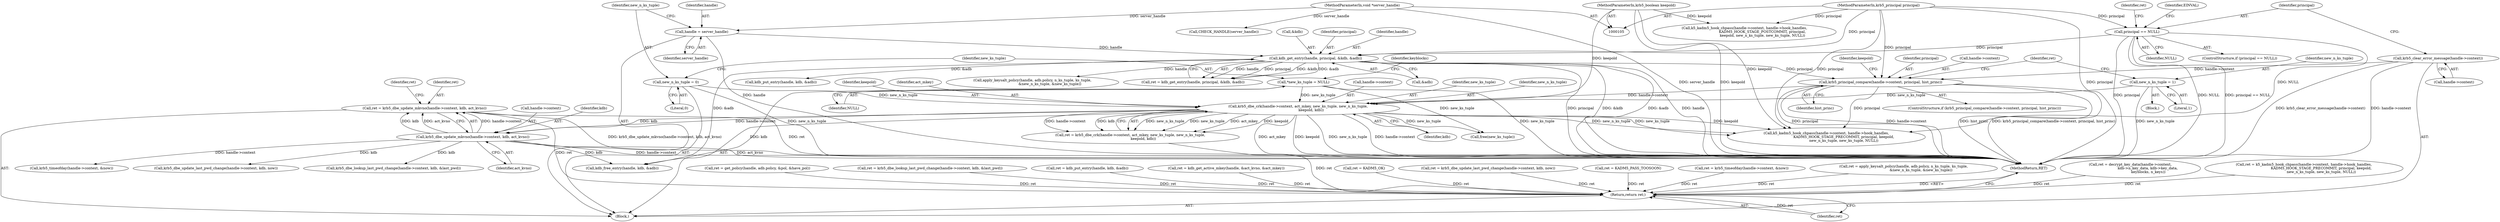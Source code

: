 digraph "0_krb5_af0ed4df4dfae762ab5fb605f5a0c8f59cb4f6ca@API" {
"1000224" [label="(Call,ret = krb5_dbe_update_mkvno(handle->context, kdb, act_kvno))"];
"1000226" [label="(Call,krb5_dbe_update_mkvno(handle->context, kdb, act_kvno))"];
"1000212" [label="(Call,krb5_dbe_crk(handle->context, act_mkey, new_ks_tuple, new_n_ks_tuple,\n                       keepold, kdb))"];
"1000185" [label="(Call,krb5_principal_compare(handle->context, principal, hist_princ))"];
"1000146" [label="(Call,krb5_clear_error_message(handle->context))"];
"1000159" [label="(Call,kdb_get_entry(handle, principal, &kdb, &adb))"];
"1000125" [label="(Call,handle = server_handle)"];
"1000106" [label="(MethodParameterIn,void *server_handle)"];
"1000151" [label="(Call,principal == NULL)"];
"1000107" [label="(MethodParameterIn,krb5_principal principal)"];
"1000135" [label="(Call,*new_ks_tuple = NULL)"];
"1000131" [label="(Call,new_n_ks_tuple = 0)"];
"1000196" [label="(Call,new_n_ks_tuple = 1)"];
"1000108" [label="(MethodParameterIn,krb5_boolean keepold)"];
"1000437" [label="(Return,return ret;)"];
"1000158" [label="(Identifier,ret)"];
"1000198" [label="(Literal,1)"];
"1000210" [label="(Call,ret = krb5_dbe_crk(handle->context, act_mkey, new_ks_tuple, new_n_ks_tuple,\n                       keepold, kdb))"];
"1000185" [label="(Call,krb5_principal_compare(handle->context, principal, hist_princ))"];
"1000113" [label="(Block,)"];
"1000424" [label="(Call,kdb_free_entry(handle, kdb, &adb))"];
"1000397" [label="(Call,kdb_put_entry(handle, kdb, &adb))"];
"1000199" [label="(Call,ret = kdb_get_active_mkey(handle, &act_kvno, &act_mkey))"];
"1000418" [label="(Call,ret = KADM5_OK)"];
"1000227" [label="(Call,handle->context)"];
"1000212" [label="(Call,krb5_dbe_crk(handle->context, act_mkey, new_ks_tuple, new_n_ks_tuple,\n                       keepold, kdb))"];
"1000106" [label="(MethodParameterIn,void *server_handle)"];
"1000126" [label="(Identifier,handle)"];
"1000190" [label="(Identifier,hist_princ)"];
"1000277" [label="(Call,krb5_dbe_lookup_last_pwd_change(handle->context, kdb, &last_pwd))"];
"1000422" [label="(Call,free(new_ks_tuple))"];
"1000333" [label="(Call,ret = krb5_dbe_update_last_pwd_change(handle->context, kdb, now))"];
"1000200" [label="(Identifier,ret)"];
"1000146" [label="(Call,krb5_clear_error_message(handle->context))"];
"1000193" [label="(Identifier,keepold)"];
"1000108" [label="(MethodParameterIn,krb5_boolean keepold)"];
"1000150" [label="(ControlStructure,if (principal == NULL))"];
"1000197" [label="(Identifier,new_n_ks_tuple)"];
"1000437" [label="(Return,return ret;)"];
"1000184" [label="(ControlStructure,if (krb5_principal_compare(handle->context, principal, hist_princ)))"];
"1000147" [label="(Call,handle->context)"];
"1000303" [label="(Call,ret = KADM5_PASS_TOOSOON)"];
"1000219" [label="(Identifier,keepold)"];
"1000144" [label="(Call,CHECK_HANDLE(server_handle))"];
"1000226" [label="(Call,krb5_dbe_update_mkvno(handle->context, kdb, act_kvno))"];
"1000240" [label="(Call,ret = krb5_timeofday(handle->context, &now))"];
"1000155" [label="(Identifier,EINVAL)"];
"1000216" [label="(Identifier,act_mkey)"];
"1000162" [label="(Call,&kdb)"];
"1000191" [label="(Block,)"];
"1000231" [label="(Identifier,act_kvno)"];
"1000378" [label="(Call,k5_kadm5_hook_chpass(handle->context, handle->hook_handles,\n                               KADM5_HOOK_STAGE_PRECOMMIT, principal, keepold,\n                               new_n_ks_tuple, new_ks_tuple, NULL))"];
"1000151" [label="(Call,principal == NULL)"];
"1000213" [label="(Call,handle->context)"];
"1000438" [label="(Identifier,ret)"];
"1000242" [label="(Call,krb5_timeofday(handle->context, &now))"];
"1000233" [label="(Identifier,ret)"];
"1000135" [label="(Call,*new_ks_tuple = NULL)"];
"1000405" [label="(Call,k5_kadm5_hook_chpass(handle->context, handle->hook_handles,\n                                KADM5_HOOK_STAGE_POSTCOMMIT, principal,\n                                keepold, new_n_ks_tuple, new_ks_tuple, NULL))"];
"1000137" [label="(Identifier,NULL)"];
"1000168" [label="(Call,ret = apply_keysalt_policy(handle, adb.policy, n_ks_tuple, ks_tuple,\n                               &new_n_ks_tuple, &new_ks_tuple))"];
"1000125" [label="(Call,handle = server_handle)"];
"1000230" [label="(Identifier,kdb)"];
"1000107" [label="(MethodParameterIn,krb5_principal principal)"];
"1000189" [label="(Identifier,principal)"];
"1000152" [label="(Identifier,principal)"];
"1000133" [label="(Literal,0)"];
"1000153" [label="(Identifier,NULL)"];
"1000159" [label="(Call,kdb_get_entry(handle, principal, &kdb, &adb))"];
"1000335" [label="(Call,krb5_dbe_update_last_pwd_change(handle->context, kdb, now))"];
"1000224" [label="(Call,ret = krb5_dbe_update_mkvno(handle->context, kdb, act_kvno))"];
"1000161" [label="(Identifier,principal)"];
"1000170" [label="(Call,apply_keysalt_policy(handle, adb.policy, n_ks_tuple, ks_tuple,\n                               &new_n_ks_tuple, &new_ks_tuple))"];
"1000186" [label="(Call,handle->context)"];
"1000217" [label="(Identifier,new_ks_tuple)"];
"1000136" [label="(Identifier,new_ks_tuple)"];
"1000157" [label="(Call,ret = kdb_get_entry(handle, principal, &kdb, &adb))"];
"1000164" [label="(Call,&adb)"];
"1000139" [label="(Identifier,keyblocks)"];
"1000352" [label="(Call,ret = decrypt_key_data(handle->context,\n                               kdb->n_key_data, kdb->key_data,\n                                keyblocks, n_keys))"];
"1000376" [label="(Call,ret = k5_kadm5_hook_chpass(handle->context, handle->hook_handles,\n                               KADM5_HOOK_STAGE_PRECOMMIT, principal, keepold,\n                               new_n_ks_tuple, new_ks_tuple, NULL))"];
"1000258" [label="(Call,ret = get_policy(handle, adb.policy, &pol, &have_pol))"];
"1000220" [label="(Identifier,kdb)"];
"1000439" [label="(MethodReturn,RET)"];
"1000127" [label="(Identifier,server_handle)"];
"1000275" [label="(Call,ret = krb5_dbe_lookup_last_pwd_change(handle->context, kdb, &last_pwd))"];
"1000196" [label="(Call,new_n_ks_tuple = 1)"];
"1000132" [label="(Identifier,new_n_ks_tuple)"];
"1000131" [label="(Call,new_n_ks_tuple = 0)"];
"1000160" [label="(Identifier,handle)"];
"1000225" [label="(Identifier,ret)"];
"1000395" [label="(Call,ret = kdb_put_entry(handle, kdb, &adb))"];
"1000218" [label="(Identifier,new_n_ks_tuple)"];
"1000224" -> "1000113"  [label="AST: "];
"1000224" -> "1000226"  [label="CFG: "];
"1000225" -> "1000224"  [label="AST: "];
"1000226" -> "1000224"  [label="AST: "];
"1000233" -> "1000224"  [label="CFG: "];
"1000224" -> "1000439"  [label="DDG: ret"];
"1000224" -> "1000439"  [label="DDG: krb5_dbe_update_mkvno(handle->context, kdb, act_kvno)"];
"1000226" -> "1000224"  [label="DDG: handle->context"];
"1000226" -> "1000224"  [label="DDG: kdb"];
"1000226" -> "1000224"  [label="DDG: act_kvno"];
"1000224" -> "1000437"  [label="DDG: ret"];
"1000226" -> "1000231"  [label="CFG: "];
"1000227" -> "1000226"  [label="AST: "];
"1000230" -> "1000226"  [label="AST: "];
"1000231" -> "1000226"  [label="AST: "];
"1000226" -> "1000439"  [label="DDG: handle->context"];
"1000226" -> "1000439"  [label="DDG: act_kvno"];
"1000212" -> "1000226"  [label="DDG: handle->context"];
"1000212" -> "1000226"  [label="DDG: kdb"];
"1000226" -> "1000242"  [label="DDG: handle->context"];
"1000226" -> "1000277"  [label="DDG: kdb"];
"1000226" -> "1000335"  [label="DDG: kdb"];
"1000226" -> "1000424"  [label="DDG: kdb"];
"1000212" -> "1000210"  [label="AST: "];
"1000212" -> "1000220"  [label="CFG: "];
"1000213" -> "1000212"  [label="AST: "];
"1000216" -> "1000212"  [label="AST: "];
"1000217" -> "1000212"  [label="AST: "];
"1000218" -> "1000212"  [label="AST: "];
"1000219" -> "1000212"  [label="AST: "];
"1000220" -> "1000212"  [label="AST: "];
"1000210" -> "1000212"  [label="CFG: "];
"1000212" -> "1000439"  [label="DDG: act_mkey"];
"1000212" -> "1000439"  [label="DDG: keepold"];
"1000212" -> "1000439"  [label="DDG: new_n_ks_tuple"];
"1000212" -> "1000439"  [label="DDG: handle->context"];
"1000212" -> "1000210"  [label="DDG: new_n_ks_tuple"];
"1000212" -> "1000210"  [label="DDG: new_ks_tuple"];
"1000212" -> "1000210"  [label="DDG: act_mkey"];
"1000212" -> "1000210"  [label="DDG: keepold"];
"1000212" -> "1000210"  [label="DDG: handle->context"];
"1000212" -> "1000210"  [label="DDG: kdb"];
"1000185" -> "1000212"  [label="DDG: handle->context"];
"1000135" -> "1000212"  [label="DDG: new_ks_tuple"];
"1000131" -> "1000212"  [label="DDG: new_n_ks_tuple"];
"1000196" -> "1000212"  [label="DDG: new_n_ks_tuple"];
"1000108" -> "1000212"  [label="DDG: keepold"];
"1000212" -> "1000378"  [label="DDG: keepold"];
"1000212" -> "1000378"  [label="DDG: new_n_ks_tuple"];
"1000212" -> "1000378"  [label="DDG: new_ks_tuple"];
"1000212" -> "1000422"  [label="DDG: new_ks_tuple"];
"1000212" -> "1000424"  [label="DDG: kdb"];
"1000185" -> "1000184"  [label="AST: "];
"1000185" -> "1000190"  [label="CFG: "];
"1000186" -> "1000185"  [label="AST: "];
"1000189" -> "1000185"  [label="AST: "];
"1000190" -> "1000185"  [label="AST: "];
"1000193" -> "1000185"  [label="CFG: "];
"1000200" -> "1000185"  [label="CFG: "];
"1000185" -> "1000439"  [label="DDG: handle->context"];
"1000185" -> "1000439"  [label="DDG: krb5_principal_compare(handle->context, principal, hist_princ)"];
"1000185" -> "1000439"  [label="DDG: hist_princ"];
"1000185" -> "1000439"  [label="DDG: principal"];
"1000146" -> "1000185"  [label="DDG: handle->context"];
"1000159" -> "1000185"  [label="DDG: principal"];
"1000107" -> "1000185"  [label="DDG: principal"];
"1000185" -> "1000378"  [label="DDG: principal"];
"1000146" -> "1000113"  [label="AST: "];
"1000146" -> "1000147"  [label="CFG: "];
"1000147" -> "1000146"  [label="AST: "];
"1000152" -> "1000146"  [label="CFG: "];
"1000146" -> "1000439"  [label="DDG: krb5_clear_error_message(handle->context)"];
"1000146" -> "1000439"  [label="DDG: handle->context"];
"1000159" -> "1000157"  [label="AST: "];
"1000159" -> "1000164"  [label="CFG: "];
"1000160" -> "1000159"  [label="AST: "];
"1000161" -> "1000159"  [label="AST: "];
"1000162" -> "1000159"  [label="AST: "];
"1000164" -> "1000159"  [label="AST: "];
"1000157" -> "1000159"  [label="CFG: "];
"1000159" -> "1000439"  [label="DDG: &adb"];
"1000159" -> "1000439"  [label="DDG: handle"];
"1000159" -> "1000439"  [label="DDG: &kdb"];
"1000159" -> "1000439"  [label="DDG: principal"];
"1000159" -> "1000157"  [label="DDG: handle"];
"1000159" -> "1000157"  [label="DDG: principal"];
"1000159" -> "1000157"  [label="DDG: &kdb"];
"1000159" -> "1000157"  [label="DDG: &adb"];
"1000125" -> "1000159"  [label="DDG: handle"];
"1000151" -> "1000159"  [label="DDG: principal"];
"1000107" -> "1000159"  [label="DDG: principal"];
"1000159" -> "1000170"  [label="DDG: handle"];
"1000159" -> "1000397"  [label="DDG: &adb"];
"1000159" -> "1000424"  [label="DDG: &adb"];
"1000125" -> "1000113"  [label="AST: "];
"1000125" -> "1000127"  [label="CFG: "];
"1000126" -> "1000125"  [label="AST: "];
"1000127" -> "1000125"  [label="AST: "];
"1000132" -> "1000125"  [label="CFG: "];
"1000125" -> "1000439"  [label="DDG: handle"];
"1000106" -> "1000125"  [label="DDG: server_handle"];
"1000106" -> "1000105"  [label="AST: "];
"1000106" -> "1000439"  [label="DDG: server_handle"];
"1000106" -> "1000144"  [label="DDG: server_handle"];
"1000151" -> "1000150"  [label="AST: "];
"1000151" -> "1000153"  [label="CFG: "];
"1000152" -> "1000151"  [label="AST: "];
"1000153" -> "1000151"  [label="AST: "];
"1000155" -> "1000151"  [label="CFG: "];
"1000158" -> "1000151"  [label="CFG: "];
"1000151" -> "1000439"  [label="DDG: principal == NULL"];
"1000151" -> "1000439"  [label="DDG: principal"];
"1000151" -> "1000439"  [label="DDG: NULL"];
"1000107" -> "1000151"  [label="DDG: principal"];
"1000151" -> "1000378"  [label="DDG: NULL"];
"1000107" -> "1000105"  [label="AST: "];
"1000107" -> "1000439"  [label="DDG: principal"];
"1000107" -> "1000378"  [label="DDG: principal"];
"1000107" -> "1000405"  [label="DDG: principal"];
"1000135" -> "1000113"  [label="AST: "];
"1000135" -> "1000137"  [label="CFG: "];
"1000136" -> "1000135"  [label="AST: "];
"1000137" -> "1000135"  [label="AST: "];
"1000139" -> "1000135"  [label="CFG: "];
"1000135" -> "1000439"  [label="DDG: new_ks_tuple"];
"1000135" -> "1000422"  [label="DDG: new_ks_tuple"];
"1000131" -> "1000113"  [label="AST: "];
"1000131" -> "1000133"  [label="CFG: "];
"1000132" -> "1000131"  [label="AST: "];
"1000133" -> "1000131"  [label="AST: "];
"1000136" -> "1000131"  [label="CFG: "];
"1000131" -> "1000439"  [label="DDG: new_n_ks_tuple"];
"1000196" -> "1000191"  [label="AST: "];
"1000196" -> "1000198"  [label="CFG: "];
"1000197" -> "1000196"  [label="AST: "];
"1000198" -> "1000196"  [label="AST: "];
"1000200" -> "1000196"  [label="CFG: "];
"1000196" -> "1000439"  [label="DDG: new_n_ks_tuple"];
"1000108" -> "1000105"  [label="AST: "];
"1000108" -> "1000439"  [label="DDG: keepold"];
"1000108" -> "1000378"  [label="DDG: keepold"];
"1000108" -> "1000405"  [label="DDG: keepold"];
"1000437" -> "1000113"  [label="AST: "];
"1000437" -> "1000438"  [label="CFG: "];
"1000438" -> "1000437"  [label="AST: "];
"1000439" -> "1000437"  [label="CFG: "];
"1000437" -> "1000439"  [label="DDG: <RET>"];
"1000438" -> "1000437"  [label="DDG: ret"];
"1000333" -> "1000437"  [label="DDG: ret"];
"1000376" -> "1000437"  [label="DDG: ret"];
"1000199" -> "1000437"  [label="DDG: ret"];
"1000352" -> "1000437"  [label="DDG: ret"];
"1000275" -> "1000437"  [label="DDG: ret"];
"1000210" -> "1000437"  [label="DDG: ret"];
"1000418" -> "1000437"  [label="DDG: ret"];
"1000240" -> "1000437"  [label="DDG: ret"];
"1000258" -> "1000437"  [label="DDG: ret"];
"1000395" -> "1000437"  [label="DDG: ret"];
"1000168" -> "1000437"  [label="DDG: ret"];
"1000303" -> "1000437"  [label="DDG: ret"];
}
